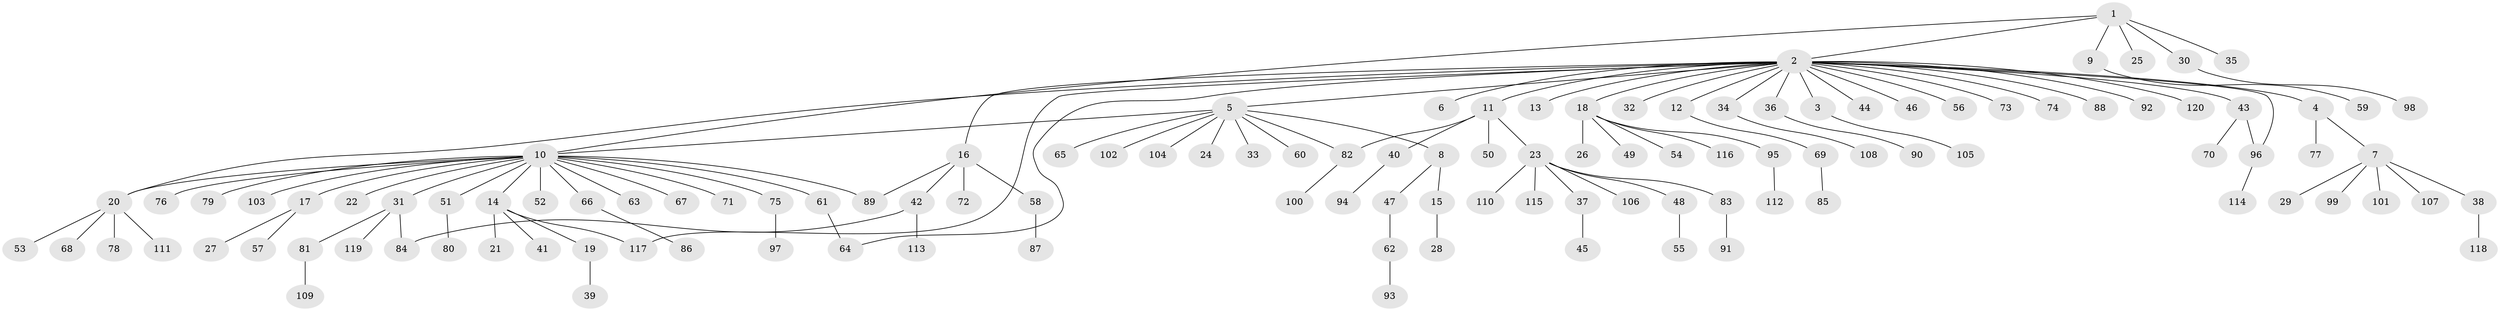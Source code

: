// Generated by graph-tools (version 1.1) at 2025/48/03/09/25 04:48:25]
// undirected, 120 vertices, 127 edges
graph export_dot {
graph [start="1"]
  node [color=gray90,style=filled];
  1;
  2;
  3;
  4;
  5;
  6;
  7;
  8;
  9;
  10;
  11;
  12;
  13;
  14;
  15;
  16;
  17;
  18;
  19;
  20;
  21;
  22;
  23;
  24;
  25;
  26;
  27;
  28;
  29;
  30;
  31;
  32;
  33;
  34;
  35;
  36;
  37;
  38;
  39;
  40;
  41;
  42;
  43;
  44;
  45;
  46;
  47;
  48;
  49;
  50;
  51;
  52;
  53;
  54;
  55;
  56;
  57;
  58;
  59;
  60;
  61;
  62;
  63;
  64;
  65;
  66;
  67;
  68;
  69;
  70;
  71;
  72;
  73;
  74;
  75;
  76;
  77;
  78;
  79;
  80;
  81;
  82;
  83;
  84;
  85;
  86;
  87;
  88;
  89;
  90;
  91;
  92;
  93;
  94;
  95;
  96;
  97;
  98;
  99;
  100;
  101;
  102;
  103;
  104;
  105;
  106;
  107;
  108;
  109;
  110;
  111;
  112;
  113;
  114;
  115;
  116;
  117;
  118;
  119;
  120;
  1 -- 2;
  1 -- 9;
  1 -- 10;
  1 -- 25;
  1 -- 30;
  1 -- 35;
  2 -- 3;
  2 -- 4;
  2 -- 5;
  2 -- 6;
  2 -- 11;
  2 -- 12;
  2 -- 13;
  2 -- 16;
  2 -- 18;
  2 -- 20;
  2 -- 32;
  2 -- 34;
  2 -- 36;
  2 -- 43;
  2 -- 44;
  2 -- 46;
  2 -- 56;
  2 -- 64;
  2 -- 73;
  2 -- 74;
  2 -- 88;
  2 -- 92;
  2 -- 96;
  2 -- 117;
  2 -- 120;
  3 -- 105;
  4 -- 7;
  4 -- 77;
  5 -- 8;
  5 -- 10;
  5 -- 24;
  5 -- 33;
  5 -- 60;
  5 -- 65;
  5 -- 82;
  5 -- 102;
  5 -- 104;
  7 -- 29;
  7 -- 38;
  7 -- 99;
  7 -- 101;
  7 -- 107;
  8 -- 15;
  8 -- 47;
  9 -- 59;
  10 -- 14;
  10 -- 17;
  10 -- 20;
  10 -- 22;
  10 -- 31;
  10 -- 51;
  10 -- 52;
  10 -- 61;
  10 -- 63;
  10 -- 66;
  10 -- 67;
  10 -- 71;
  10 -- 75;
  10 -- 76;
  10 -- 79;
  10 -- 89;
  10 -- 103;
  11 -- 23;
  11 -- 40;
  11 -- 50;
  11 -- 82;
  12 -- 69;
  14 -- 19;
  14 -- 21;
  14 -- 41;
  14 -- 117;
  15 -- 28;
  16 -- 42;
  16 -- 58;
  16 -- 72;
  16 -- 89;
  17 -- 27;
  17 -- 57;
  18 -- 26;
  18 -- 49;
  18 -- 54;
  18 -- 95;
  18 -- 116;
  19 -- 39;
  20 -- 53;
  20 -- 68;
  20 -- 78;
  20 -- 111;
  23 -- 37;
  23 -- 48;
  23 -- 83;
  23 -- 106;
  23 -- 110;
  23 -- 115;
  30 -- 98;
  31 -- 81;
  31 -- 84;
  31 -- 119;
  34 -- 108;
  36 -- 90;
  37 -- 45;
  38 -- 118;
  40 -- 94;
  42 -- 84;
  42 -- 113;
  43 -- 70;
  43 -- 96;
  47 -- 62;
  48 -- 55;
  51 -- 80;
  58 -- 87;
  61 -- 64;
  62 -- 93;
  66 -- 86;
  69 -- 85;
  75 -- 97;
  81 -- 109;
  82 -- 100;
  83 -- 91;
  95 -- 112;
  96 -- 114;
}
